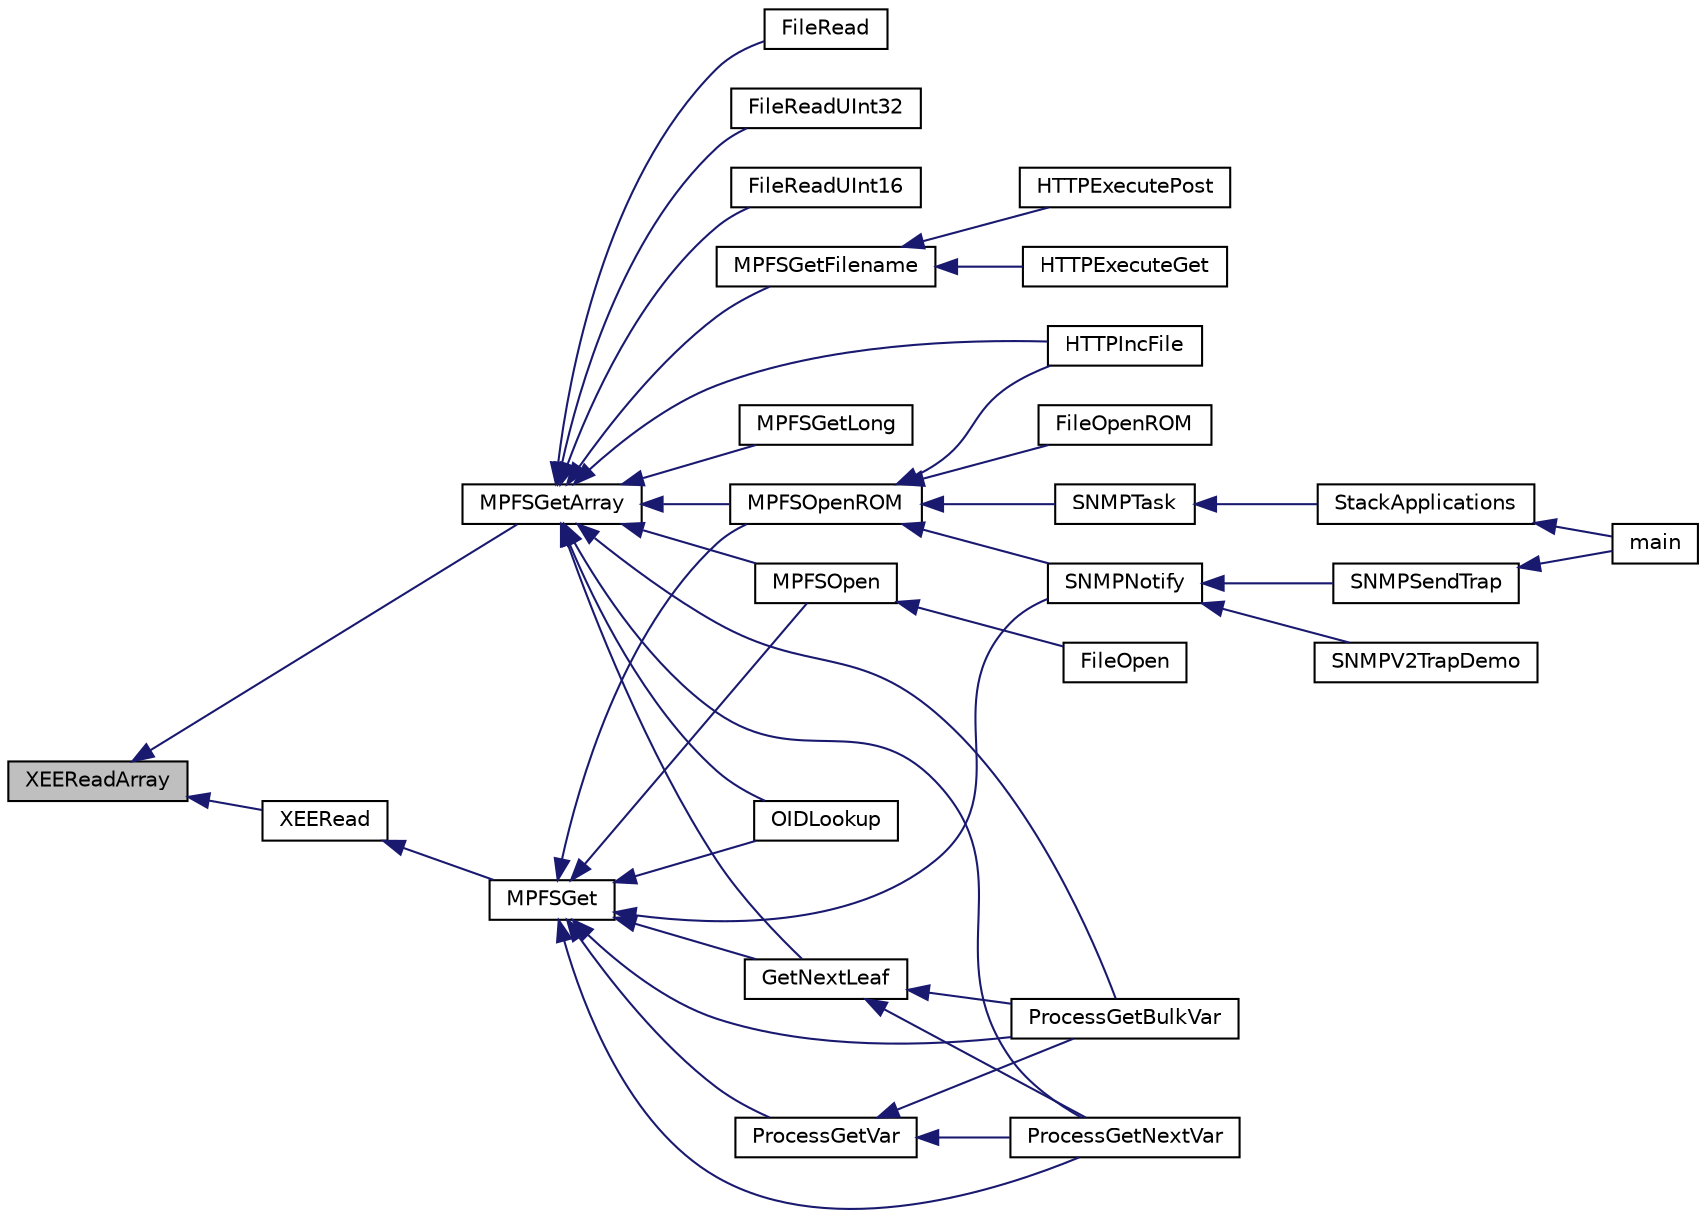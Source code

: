 digraph "XEEReadArray"
{
  edge [fontname="Helvetica",fontsize="10",labelfontname="Helvetica",labelfontsize="10"];
  node [fontname="Helvetica",fontsize="10",shape=record];
  rankdir="LR";
  Node1 [label="XEEReadArray",height=0.2,width=0.4,color="black", fillcolor="grey75", style="filled", fontcolor="black"];
  Node1 -> Node2 [dir="back",color="midnightblue",fontsize="10",style="solid",fontname="Helvetica"];
  Node2 [label="MPFSGetArray",height=0.2,width=0.4,color="black", fillcolor="white", style="filled",URL="$_m_p_f_s2_8c.html#a1240a043816cea186c933f00cc10f83f"];
  Node2 -> Node3 [dir="back",color="midnightblue",fontsize="10",style="solid",fontname="Helvetica"];
  Node3 [label="FileRead",height=0.2,width=0.4,color="black", fillcolor="white", style="filled",URL="$_file_system_8c.html#a6792e5fd19633f0b096936a3e5db5ac1"];
  Node2 -> Node4 [dir="back",color="midnightblue",fontsize="10",style="solid",fontname="Helvetica"];
  Node4 [label="FileReadUInt32",height=0.2,width=0.4,color="black", fillcolor="white", style="filled",URL="$_file_system_8c.html#ad54161038e9e79e3be160afcf1c98ab7"];
  Node2 -> Node5 [dir="back",color="midnightblue",fontsize="10",style="solid",fontname="Helvetica"];
  Node5 [label="FileReadUInt16",height=0.2,width=0.4,color="black", fillcolor="white", style="filled",URL="$_file_system_8c.html#a960ec12e544c68a7a787e0e20270ccb3"];
  Node2 -> Node6 [dir="back",color="midnightblue",fontsize="10",style="solid",fontname="Helvetica"];
  Node6 [label="HTTPIncFile",height=0.2,width=0.4,color="black", fillcolor="white", style="filled",URL="$_h_t_t_p2_8c.html#a84ac1770d087ee81a24b9793b0f9ebac"];
  Node2 -> Node7 [dir="back",color="midnightblue",fontsize="10",style="solid",fontname="Helvetica"];
  Node7 [label="MPFSOpen",height=0.2,width=0.4,color="black", fillcolor="white", style="filled",URL="$_m_p_f_s2_8c.html#a596ccaea045af311ad0bcb4d69a82d11"];
  Node7 -> Node8 [dir="back",color="midnightblue",fontsize="10",style="solid",fontname="Helvetica"];
  Node8 [label="FileOpen",height=0.2,width=0.4,color="black", fillcolor="white", style="filled",URL="$_file_system_8c.html#aa82c8d7821c63cb52f019ffeb362c64b"];
  Node2 -> Node9 [dir="back",color="midnightblue",fontsize="10",style="solid",fontname="Helvetica"];
  Node9 [label="MPFSOpenROM",height=0.2,width=0.4,color="black", fillcolor="white", style="filled",URL="$_m_p_f_s2_8c.html#a0bd3253fb81c25ae33e53ae1fc201fd8"];
  Node9 -> Node10 [dir="back",color="midnightblue",fontsize="10",style="solid",fontname="Helvetica"];
  Node10 [label="FileOpenROM",height=0.2,width=0.4,color="black", fillcolor="white", style="filled",URL="$_file_system_8c.html#ac74a42145bf44bfe5754a02f0b50bc55"];
  Node9 -> Node6 [dir="back",color="midnightblue",fontsize="10",style="solid",fontname="Helvetica"];
  Node9 -> Node11 [dir="back",color="midnightblue",fontsize="10",style="solid",fontname="Helvetica"];
  Node11 [label="SNMPTask",height=0.2,width=0.4,color="black", fillcolor="white", style="filled",URL="$_s_n_m_p_8c.html#a7066e1ee2896aa8af33dc656460074cc"];
  Node11 -> Node12 [dir="back",color="midnightblue",fontsize="10",style="solid",fontname="Helvetica"];
  Node12 [label="StackApplications",height=0.2,width=0.4,color="black", fillcolor="white", style="filled",URL="$_stack_tsk_8c.html#a7f8ff33bea9e052705b0a80d2dfcf399"];
  Node12 -> Node13 [dir="back",color="midnightblue",fontsize="10",style="solid",fontname="Helvetica"];
  Node13 [label="main",height=0.2,width=0.4,color="black", fillcolor="white", style="filled",URL="$_main_demo_8c.html#a6288eba0f8e8ad3ab1544ad731eb7667"];
  Node9 -> Node14 [dir="back",color="midnightblue",fontsize="10",style="solid",fontname="Helvetica"];
  Node14 [label="SNMPNotify",height=0.2,width=0.4,color="black", fillcolor="white", style="filled",URL="$_s_n_m_p_8c.html#a16e8b58a42a315779a1a8ed3751d852e"];
  Node14 -> Node15 [dir="back",color="midnightblue",fontsize="10",style="solid",fontname="Helvetica"];
  Node15 [label="SNMPV2TrapDemo",height=0.2,width=0.4,color="black", fillcolor="white", style="filled",URL="$_main_demo_8h.html#a7749ce2ce6712a29fad2cb9ab17a28a8"];
  Node14 -> Node16 [dir="back",color="midnightblue",fontsize="10",style="solid",fontname="Helvetica"];
  Node16 [label="SNMPSendTrap",height=0.2,width=0.4,color="black", fillcolor="white", style="filled",URL="$_custom_s_n_m_p_app_8c.html#aa00e26956b5144490e5129c412fc9f12"];
  Node16 -> Node13 [dir="back",color="midnightblue",fontsize="10",style="solid",fontname="Helvetica"];
  Node2 -> Node17 [dir="back",color="midnightblue",fontsize="10",style="solid",fontname="Helvetica"];
  Node17 [label="MPFSGetLong",height=0.2,width=0.4,color="black", fillcolor="white", style="filled",URL="$_m_p_f_s2_8c.html#a97f4fd6f6b2e141955bcd4fc5027919f"];
  Node2 -> Node18 [dir="back",color="midnightblue",fontsize="10",style="solid",fontname="Helvetica"];
  Node18 [label="MPFSGetFilename",height=0.2,width=0.4,color="black", fillcolor="white", style="filled",URL="$_m_p_f_s2_8c.html#a6795851cbf9d196337859bef2ee79734"];
  Node18 -> Node19 [dir="back",color="midnightblue",fontsize="10",style="solid",fontname="Helvetica"];
  Node19 [label="HTTPExecuteGet",height=0.2,width=0.4,color="black", fillcolor="white", style="filled",URL="$_custom_h_t_t_p_app_8c.html#a686ae35a16ecb63daffafcd015ddb070"];
  Node18 -> Node20 [dir="back",color="midnightblue",fontsize="10",style="solid",fontname="Helvetica"];
  Node20 [label="HTTPExecutePost",height=0.2,width=0.4,color="black", fillcolor="white", style="filled",URL="$_custom_h_t_t_p_app_8c.html#a821765eef4f0b64f901828f4d667fb17"];
  Node2 -> Node21 [dir="back",color="midnightblue",fontsize="10",style="solid",fontname="Helvetica"];
  Node21 [label="ProcessGetNextVar",height=0.2,width=0.4,color="black", fillcolor="white", style="filled",URL="$_s_n_m_p_8c.html#a5038b9575e8c8fcf600887de6ec1a752"];
  Node2 -> Node22 [dir="back",color="midnightblue",fontsize="10",style="solid",fontname="Helvetica"];
  Node22 [label="ProcessGetBulkVar",height=0.2,width=0.4,color="black", fillcolor="white", style="filled",URL="$_s_n_m_p_8c.html#ab94606b17c8c5a57807244e15e7039f7"];
  Node2 -> Node23 [dir="back",color="midnightblue",fontsize="10",style="solid",fontname="Helvetica"];
  Node23 [label="OIDLookup",height=0.2,width=0.4,color="black", fillcolor="white", style="filled",URL="$_s_n_m_p_8c.html#a52ab93003dde8f3ea310988a944df188"];
  Node2 -> Node24 [dir="back",color="midnightblue",fontsize="10",style="solid",fontname="Helvetica"];
  Node24 [label="GetNextLeaf",height=0.2,width=0.4,color="black", fillcolor="white", style="filled",URL="$_s_n_m_p_8c.html#acbbaeda503a3af37adb704c44e238ee2"];
  Node24 -> Node21 [dir="back",color="midnightblue",fontsize="10",style="solid",fontname="Helvetica"];
  Node24 -> Node22 [dir="back",color="midnightblue",fontsize="10",style="solid",fontname="Helvetica"];
  Node1 -> Node25 [dir="back",color="midnightblue",fontsize="10",style="solid",fontname="Helvetica"];
  Node25 [label="XEERead",height=0.2,width=0.4,color="black", fillcolor="white", style="filled",URL="$_s_p_i_e_e_p_r_o_m_8c.html#ac2a8019dcb8a55999748080b10af9c22"];
  Node25 -> Node26 [dir="back",color="midnightblue",fontsize="10",style="solid",fontname="Helvetica"];
  Node26 [label="MPFSGet",height=0.2,width=0.4,color="black", fillcolor="white", style="filled",URL="$_m_p_f_s2_8c.html#afb383667304485d15b8533a6af5d72bb"];
  Node26 -> Node7 [dir="back",color="midnightblue",fontsize="10",style="solid",fontname="Helvetica"];
  Node26 -> Node9 [dir="back",color="midnightblue",fontsize="10",style="solid",fontname="Helvetica"];
  Node26 -> Node14 [dir="back",color="midnightblue",fontsize="10",style="solid",fontname="Helvetica"];
  Node26 -> Node27 [dir="back",color="midnightblue",fontsize="10",style="solid",fontname="Helvetica"];
  Node27 [label="ProcessGetVar",height=0.2,width=0.4,color="black", fillcolor="white", style="filled",URL="$_s_n_m_p_8c.html#acf0bec2d8ca8cc891c42d97cfe41a65b"];
  Node27 -> Node21 [dir="back",color="midnightblue",fontsize="10",style="solid",fontname="Helvetica"];
  Node27 -> Node22 [dir="back",color="midnightblue",fontsize="10",style="solid",fontname="Helvetica"];
  Node26 -> Node21 [dir="back",color="midnightblue",fontsize="10",style="solid",fontname="Helvetica"];
  Node26 -> Node22 [dir="back",color="midnightblue",fontsize="10",style="solid",fontname="Helvetica"];
  Node26 -> Node23 [dir="back",color="midnightblue",fontsize="10",style="solid",fontname="Helvetica"];
  Node26 -> Node24 [dir="back",color="midnightblue",fontsize="10",style="solid",fontname="Helvetica"];
}
